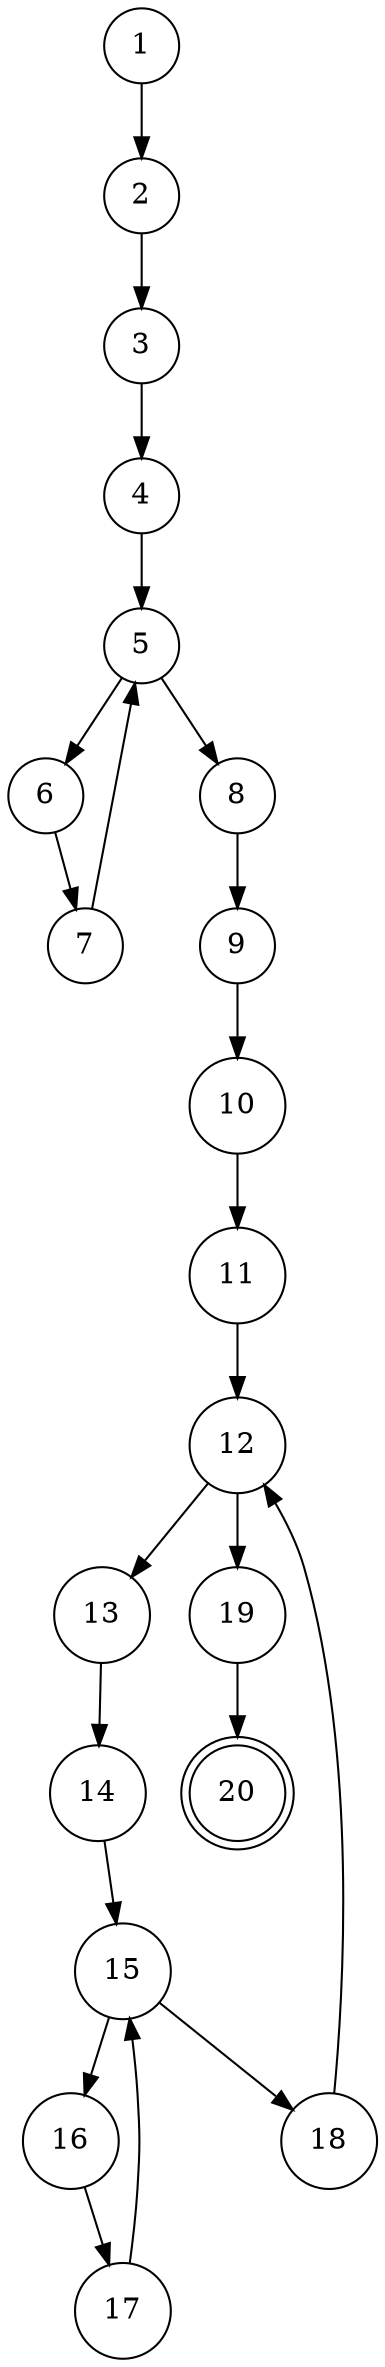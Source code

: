 digraph cfg{
node [shape = doublecircle] 20;
node [shape = circle];
/* definition of h_a at 1 */
/* definition of h_c at 1 */
/* definition of i at 4 */
/* definition of i at 4 */
/* definition of h_a at 6 */
/* definition of d_a at 8 */
/* definition of num_block at 8 */
/* definition of num_thread at 8 */
/* definition of h_c at 10 */
/* definition of i at 11 */
/* definition of i at 11 */
/* definition of j at 14 */
/* definition of j at 14 */
/* definition of argc at 1 */
/* definition of argv at 1 */
/* definition of N at 1 */
/* definition of size at 1 */
/* definition of i at 3 */
/* definition of gridsize at 8 */
/* definition of blocksize at 8 */
/* cusage of N at 1 */
/* cusage of N at 1 */
/* cusage of size at 1 */
/* cusage of size at 1 */
/* cusage of d_a at 2 */
/* cusage of size at 2 */
/* cusage of d_c at 3 */
/* cusage of size at 3 */
/* cusage of N at 5 */
/* cusage of N at 5 */
/* cusage of i at 7 */
/* cusage of i at 6 */
/* cusage of i at 6 */
/* cusage of d_c at 8 */
/* cusage of size at 8 */
/* cusage of num_block at 8 */
/* cusage of num_block at 8 */
/* cusage of num_thread at 8 */
/* cusage of num_thread at 8 */
/* cusage of num_block at 8 */
/* cusage of num_block at 8 */
/* cusage of num_thread at 8 */
/* cusage of num_thread at 8 */
/* cusage of gridsize at 9 */
/* cusage of blocksize at 9 */
/* cusage of i at 18 */
/* cusage of j at 17 */
/* cusage of h_c at 16 */
/* cusage of i at 16 */
/* cusage of N at 16 */
/* cusage of j at 16 */
/* cusage of d_a at 19 */
/* cusage of d_c at 20 */
/* cusage of h_a at 20 */
/* cusage of h_c at 20 */
/* pusage of i at 5 */
/* pusage of i at 5 */
/* pusage of i at 12 */
/* pusage of i at 12 */
/* pusage of N at 12 */
/* pusage of N at 12 */
/* pusage of j at 15 */
/* pusage of j at 15 */
/* pusage of N at 15 */
/* pusage of N at 15 */
/* syncNode at 2 */
/* syncNode at 3 */
/* syncNode at 8 */
/* syncNode at 9 */
/* syncNode at 10 */
/* syncNode at 19 */
/* syncNode at 20 */
/* susage of d_a at 9 */
/* susage of scalar at 9 */
/* susage of d_c at 9 */
/* susage of N at 9 */
/* m_send.1 of d_a at 9 */
/* m_send.1 of scalar at 9 */
/* m_send.1 of d_c at 9 */
/* m_send.1 of N at 9 */
/* m_recv.1 of d_a at 10 */
/* m_recv.1 of d_c at 10 */
1 -> 2;
2 -> 3;
3 -> 4;
4 -> 5;
5 -> 6;
6 -> 7;
7 -> 5;
5 -> 8;
8 -> 9;
9 -> 10;
10 -> 11;
11 -> 12;
12 -> 13;
13 -> 14;
14 -> 15;
15 -> 16;
16 -> 17;
17 -> 15;
15 -> 18;
18 -> 12;
12 -> 19;
19 -> 20;
}